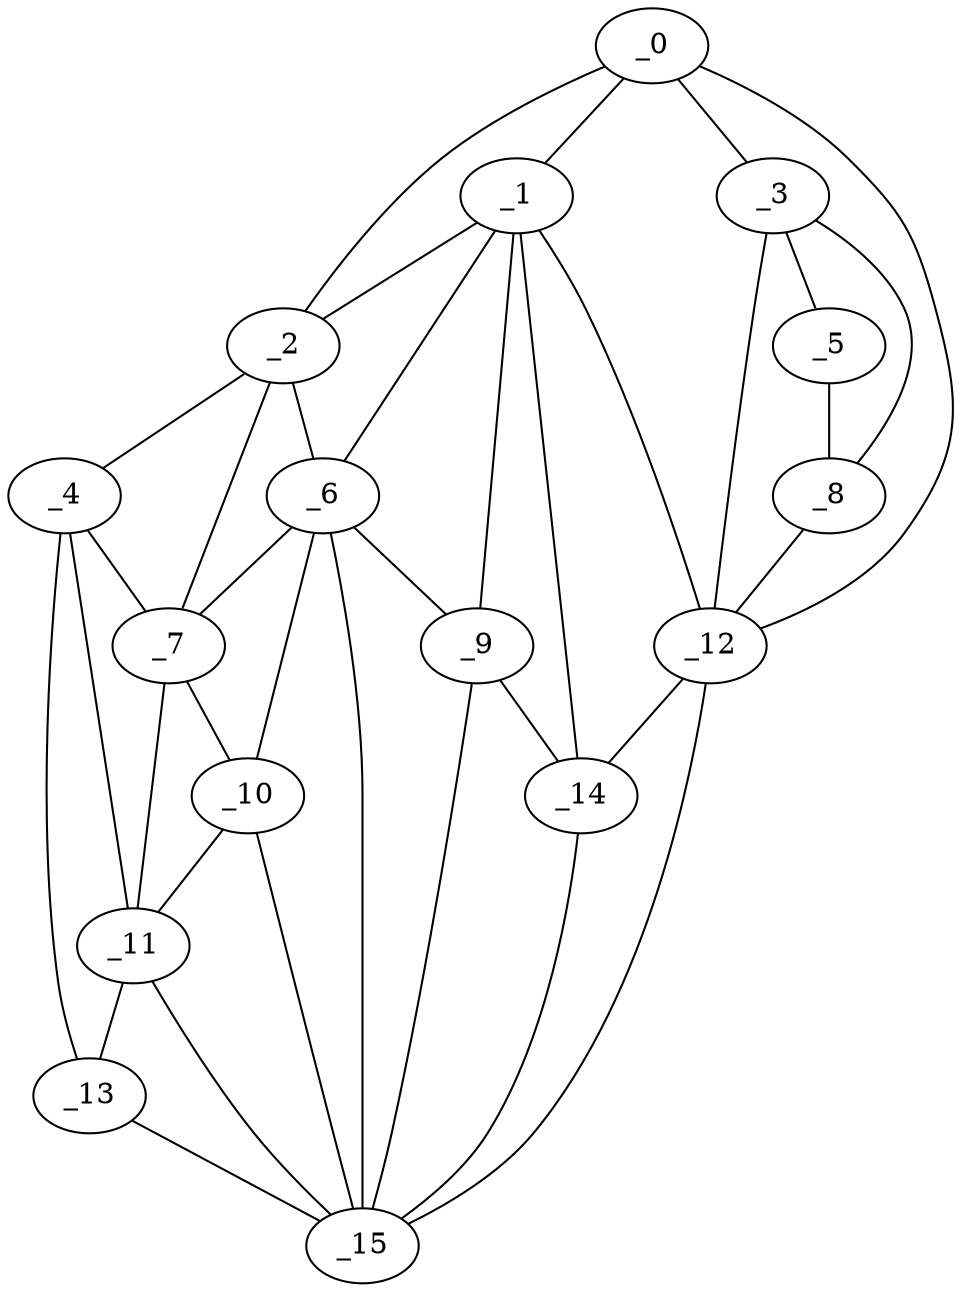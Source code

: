 graph "obj33__285.gxl" {
	_0	 [x=53,
		y=51];
	_1	 [x=54,
		y=55];
	_0 -- _1	 [valence=1];
	_2	 [x=54,
		y=125];
	_0 -- _2	 [valence=1];
	_3	 [x=55,
		y=35];
	_0 -- _3	 [valence=1];
	_12	 [x=78,
		y=47];
	_0 -- _12	 [valence=2];
	_1 -- _2	 [valence=1];
	_6	 [x=71,
		y=85];
	_1 -- _6	 [valence=1];
	_9	 [x=77,
		y=72];
	_1 -- _9	 [valence=2];
	_1 -- _12	 [valence=2];
	_14	 [x=79,
		y=65];
	_1 -- _14	 [valence=1];
	_4	 [x=62,
		y=125];
	_2 -- _4	 [valence=1];
	_2 -- _6	 [valence=2];
	_7	 [x=71,
		y=96];
	_2 -- _7	 [valence=2];
	_5	 [x=64,
		y=2];
	_3 -- _5	 [valence=1];
	_8	 [x=75,
		y=34];
	_3 -- _8	 [valence=2];
	_3 -- _12	 [valence=2];
	_4 -- _7	 [valence=2];
	_11	 [x=77,
		y=109];
	_4 -- _11	 [valence=1];
	_13	 [x=78,
		y=117];
	_4 -- _13	 [valence=1];
	_5 -- _8	 [valence=1];
	_6 -- _7	 [valence=1];
	_6 -- _9	 [valence=2];
	_10	 [x=77,
		y=96];
	_6 -- _10	 [valence=2];
	_15	 [x=81,
		y=79];
	_6 -- _15	 [valence=2];
	_7 -- _10	 [valence=2];
	_7 -- _11	 [valence=2];
	_8 -- _12	 [valence=1];
	_9 -- _14	 [valence=1];
	_9 -- _15	 [valence=1];
	_10 -- _11	 [valence=1];
	_10 -- _15	 [valence=1];
	_11 -- _13	 [valence=1];
	_11 -- _15	 [valence=2];
	_12 -- _14	 [valence=2];
	_12 -- _15	 [valence=1];
	_13 -- _15	 [valence=1];
	_14 -- _15	 [valence=2];
}
